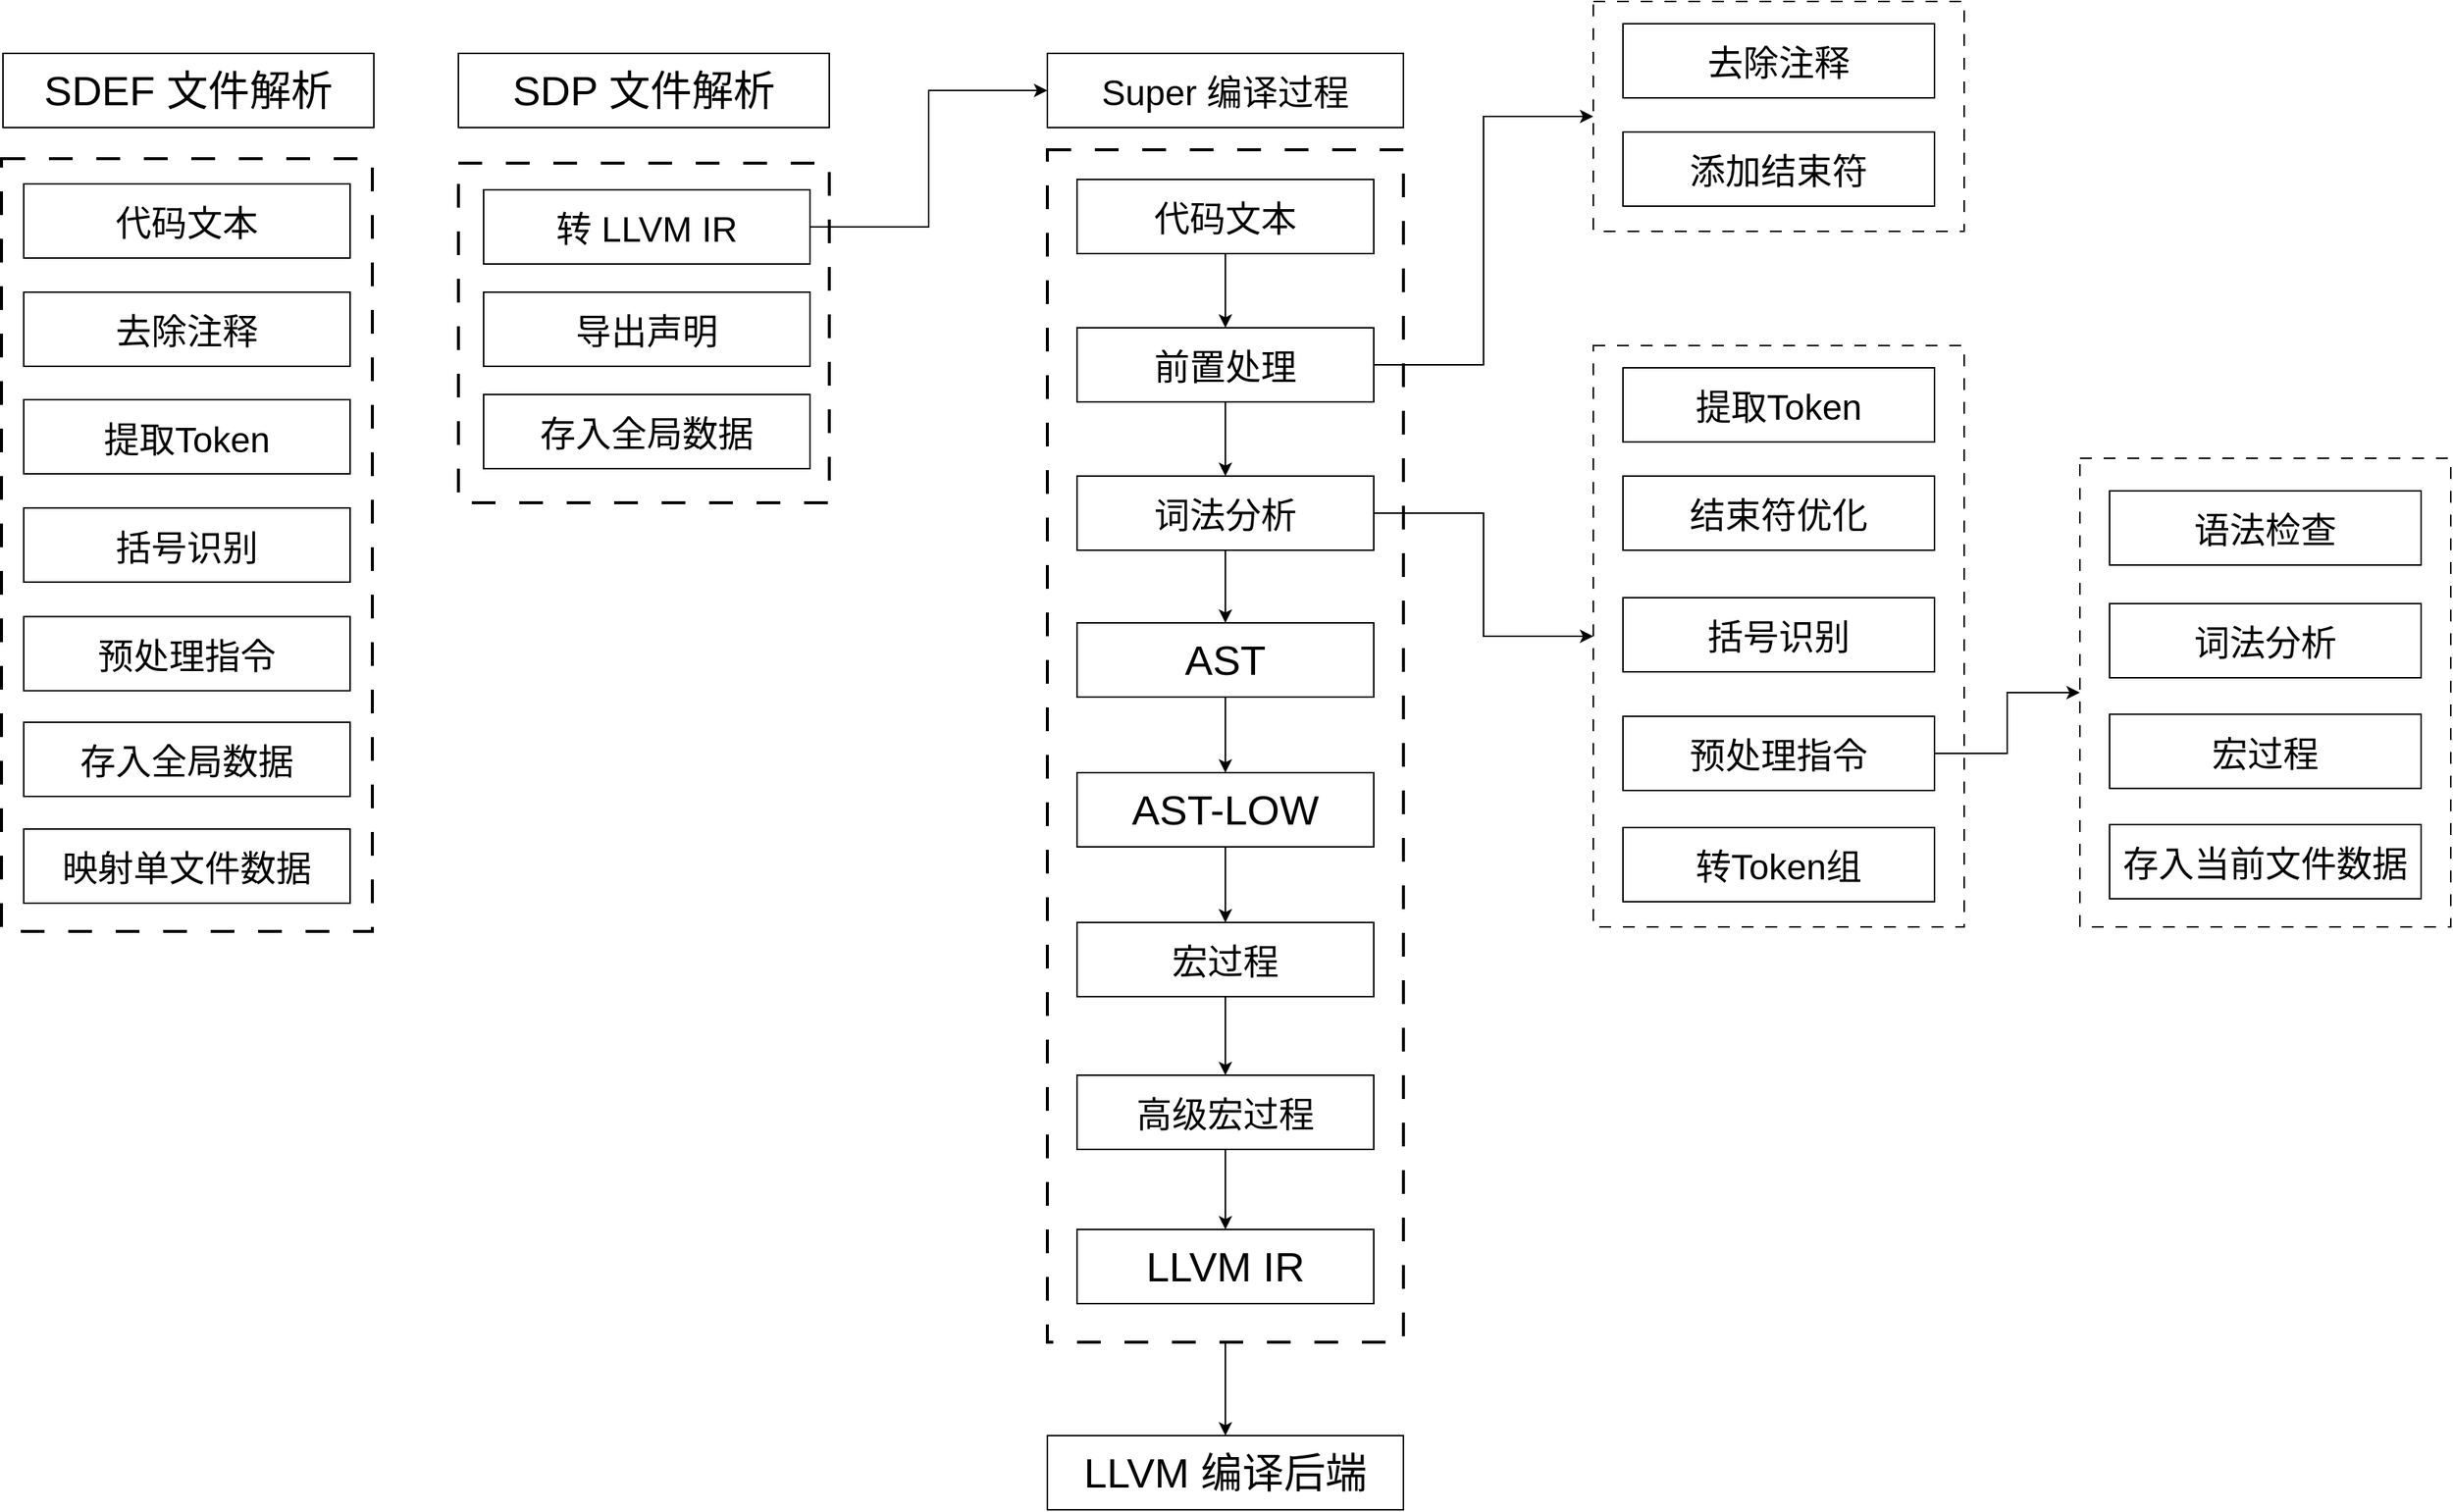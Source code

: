 <mxfile version="27.0.9" pages="4">
  <diagram name="Super 编译过程" id="Vq4NFNa0_FkRNS-fq95_">
    <mxGraphModel dx="2646" dy="1380" grid="0" gridSize="10" guides="1" tooltips="1" connect="1" arrows="1" fold="1" page="0" pageScale="1" pageWidth="1000" pageHeight="1000" math="0" shadow="0">
      <root>
        <mxCell id="0" />
        <mxCell id="1" parent="0" />
        <mxCell id="2mUO1VsIVxacZMf1Uv3O-189" value="" style="edgeStyle=orthogonalEdgeStyle;rounded=0;orthogonalLoop=1;jettySize=auto;html=1;" parent="1" source="2mUO1VsIVxacZMf1Uv3O-9" target="2mUO1VsIVxacZMf1Uv3O-188" edge="1">
          <mxGeometry relative="1" as="geometry" />
        </mxCell>
        <mxCell id="2mUO1VsIVxacZMf1Uv3O-9" value="" style="rounded=0;whiteSpace=wrap;html=1;dashed=1;dashPattern=8 8;strokeWidth=2;" parent="1" vertex="1">
          <mxGeometry x="280" y="120" width="240" height="804" as="geometry" />
        </mxCell>
        <mxCell id="2mUO1VsIVxacZMf1Uv3O-105" value="&lt;span style=&quot;font-size: 24px;&quot;&gt;Super 编译过程&lt;/span&gt;" style="html=1;whiteSpace=wrap;fontSize=28;" parent="1" vertex="1">
          <mxGeometry x="280" y="55" width="240" height="50" as="geometry" />
        </mxCell>
        <mxCell id="2mUO1VsIVxacZMf1Uv3O-108" value="" style="edgeStyle=orthogonalEdgeStyle;rounded=0;orthogonalLoop=1;jettySize=auto;html=1;" parent="1" source="2mUO1VsIVxacZMf1Uv3O-106" target="2mUO1VsIVxacZMf1Uv3O-107" edge="1">
          <mxGeometry relative="1" as="geometry" />
        </mxCell>
        <mxCell id="2mUO1VsIVxacZMf1Uv3O-106" value="&lt;span style=&quot;font-size: 24px;&quot;&gt;代码文本&lt;/span&gt;" style="html=1;whiteSpace=wrap;fontSize=28;" parent="1" vertex="1">
          <mxGeometry x="300" y="140" width="200" height="50" as="geometry" />
        </mxCell>
        <mxCell id="2mUO1VsIVxacZMf1Uv3O-112" value="" style="edgeStyle=orthogonalEdgeStyle;rounded=0;orthogonalLoop=1;jettySize=auto;html=1;" parent="1" source="2mUO1VsIVxacZMf1Uv3O-107" target="2mUO1VsIVxacZMf1Uv3O-109" edge="1">
          <mxGeometry relative="1" as="geometry" />
        </mxCell>
        <mxCell id="wdthfA_59AI6_lda3Uj9-12" style="edgeStyle=orthogonalEdgeStyle;rounded=0;orthogonalLoop=1;jettySize=auto;html=1;entryX=0;entryY=0.5;entryDx=0;entryDy=0;" edge="1" parent="1" source="2mUO1VsIVxacZMf1Uv3O-107" target="wdthfA_59AI6_lda3Uj9-7">
          <mxGeometry relative="1" as="geometry" />
        </mxCell>
        <object label="&lt;span style=&quot;font-size: 24px;&quot;&gt;前置处理&lt;/span&gt;" id="2mUO1VsIVxacZMf1Uv3O-107">
          <mxCell style="html=1;whiteSpace=wrap;fontSize=28;" parent="1" vertex="1">
            <mxGeometry x="300" y="240" width="200" height="50" as="geometry" />
          </mxCell>
        </object>
        <mxCell id="CVecepeYsr_i7JUgzHfF-67" style="edgeStyle=orthogonalEdgeStyle;rounded=0;orthogonalLoop=1;jettySize=auto;html=1;entryX=0;entryY=0.5;entryDx=0;entryDy=0;" parent="1" source="2mUO1VsIVxacZMf1Uv3O-109" target="2mUO1VsIVxacZMf1Uv3O-227" edge="1">
          <mxGeometry relative="1" as="geometry" />
        </mxCell>
        <mxCell id="8J4blaZt_7UuDxUn_A4w-1" value="" style="edgeStyle=orthogonalEdgeStyle;rounded=0;orthogonalLoop=1;jettySize=auto;html=1;" parent="1" source="2mUO1VsIVxacZMf1Uv3O-109" target="2mUO1VsIVxacZMf1Uv3O-182" edge="1">
          <mxGeometry relative="1" as="geometry" />
        </mxCell>
        <mxCell id="2mUO1VsIVxacZMf1Uv3O-109" value="&lt;font style=&quot;font-size: 24px;&quot;&gt;词法分析&lt;/font&gt;" style="html=1;whiteSpace=wrap;fontSize=28;" parent="1" vertex="1">
          <mxGeometry x="300" y="340" width="200" height="50" as="geometry" />
        </mxCell>
        <mxCell id="8J4blaZt_7UuDxUn_A4w-4" value="" style="edgeStyle=orthogonalEdgeStyle;rounded=0;orthogonalLoop=1;jettySize=auto;html=1;" parent="1" source="2mUO1VsIVxacZMf1Uv3O-110" target="8J4blaZt_7UuDxUn_A4w-2" edge="1">
          <mxGeometry relative="1" as="geometry" />
        </mxCell>
        <mxCell id="2mUO1VsIVxacZMf1Uv3O-110" value="&lt;span style=&quot;font-size: 24px;&quot;&gt;宏过程&lt;/span&gt;" style="html=1;whiteSpace=wrap;fontSize=28;" parent="1" vertex="1">
          <mxGeometry x="300" y="641" width="200" height="50" as="geometry" />
        </mxCell>
        <mxCell id="2mUO1VsIVxacZMf1Uv3O-185" value="" style="edgeStyle=orthogonalEdgeStyle;rounded=0;orthogonalLoop=1;jettySize=auto;html=1;" parent="1" source="2mUO1VsIVxacZMf1Uv3O-182" target="2mUO1VsIVxacZMf1Uv3O-184" edge="1">
          <mxGeometry relative="1" as="geometry" />
        </mxCell>
        <mxCell id="2mUO1VsIVxacZMf1Uv3O-182" value="AST" style="html=1;whiteSpace=wrap;fontSize=28;" parent="1" vertex="1">
          <mxGeometry x="300" y="439" width="200" height="50" as="geometry" />
        </mxCell>
        <mxCell id="8J4blaZt_7UuDxUn_A4w-3" value="" style="edgeStyle=orthogonalEdgeStyle;rounded=0;orthogonalLoop=1;jettySize=auto;html=1;" parent="1" source="2mUO1VsIVxacZMf1Uv3O-184" target="2mUO1VsIVxacZMf1Uv3O-110" edge="1">
          <mxGeometry relative="1" as="geometry" />
        </mxCell>
        <mxCell id="2mUO1VsIVxacZMf1Uv3O-184" value="AST-LOW" style="html=1;whiteSpace=wrap;fontSize=28;" parent="1" vertex="1">
          <mxGeometry x="300" y="540" width="200" height="50" as="geometry" />
        </mxCell>
        <mxCell id="2mUO1VsIVxacZMf1Uv3O-186" value="LLVM IR" style="html=1;whiteSpace=wrap;fontSize=28;" parent="1" vertex="1">
          <mxGeometry x="300" y="848" width="200" height="50" as="geometry" />
        </mxCell>
        <mxCell id="2mUO1VsIVxacZMf1Uv3O-188" value="LLVM 编译后端" style="html=1;whiteSpace=wrap;fontSize=28;" parent="1" vertex="1">
          <mxGeometry x="280" y="987" width="240" height="50" as="geometry" />
        </mxCell>
        <mxCell id="2mUO1VsIVxacZMf1Uv3O-227" value="" style="rounded=0;whiteSpace=wrap;html=1;dashed=1;dashPattern=8 8;" parent="1" vertex="1">
          <mxGeometry x="648" y="252" width="250" height="392" as="geometry" />
        </mxCell>
        <mxCell id="2mUO1VsIVxacZMf1Uv3O-229" value="&lt;span style=&quot;font-size: 24px;&quot;&gt;提取Token&lt;/span&gt;" style="html=1;whiteSpace=wrap;fontSize=28;" parent="1" vertex="1">
          <mxGeometry x="668" y="267" width="210" height="50" as="geometry" />
        </mxCell>
        <mxCell id="CVecepeYsr_i7JUgzHfF-66" value="&lt;span style=&quot;font-size: 24px;&quot;&gt;结束符优化&lt;/span&gt;" style="html=1;whiteSpace=wrap;fontSize=28;container=0;" parent="1" vertex="1">
          <mxGeometry x="668" y="340" width="210" height="50" as="geometry" />
        </mxCell>
        <mxCell id="CVecepeYsr_i7JUgzHfF-68" value="&lt;span style=&quot;font-size: 24px;&quot;&gt;括号识别&lt;/span&gt;" style="html=1;whiteSpace=wrap;fontSize=28;container=0;" parent="1" vertex="1">
          <mxGeometry x="668" y="422" width="210" height="50" as="geometry" />
        </mxCell>
        <mxCell id="8J4blaZt_7UuDxUn_A4w-5" value="" style="edgeStyle=orthogonalEdgeStyle;rounded=0;orthogonalLoop=1;jettySize=auto;html=1;" parent="1" source="8J4blaZt_7UuDxUn_A4w-2" target="2mUO1VsIVxacZMf1Uv3O-186" edge="1">
          <mxGeometry relative="1" as="geometry" />
        </mxCell>
        <mxCell id="8J4blaZt_7UuDxUn_A4w-2" value="&lt;span style=&quot;font-size: 24px;&quot;&gt;高级宏过程&lt;/span&gt;" style="html=1;whiteSpace=wrap;fontSize=28;" parent="1" vertex="1">
          <mxGeometry x="300" y="744" width="200" height="50" as="geometry" />
        </mxCell>
        <mxCell id="wdthfA_59AI6_lda3Uj9-7" value="" style="rounded=0;whiteSpace=wrap;html=1;dashed=1;dashPattern=8 8;" vertex="1" parent="1">
          <mxGeometry x="648" y="20" width="250" height="155" as="geometry" />
        </mxCell>
        <mxCell id="wdthfA_59AI6_lda3Uj9-8" value="&lt;span style=&quot;font-size: 24px;&quot;&gt;去除注释&lt;/span&gt;" style="html=1;whiteSpace=wrap;fontSize=28;" vertex="1" parent="1">
          <mxGeometry x="668" y="35" width="210" height="50" as="geometry" />
        </mxCell>
        <mxCell id="wdthfA_59AI6_lda3Uj9-9" value="&lt;span style=&quot;font-size: 24px;&quot;&gt;添加结束符&lt;/span&gt;" style="html=1;whiteSpace=wrap;fontSize=28;container=0;" vertex="1" parent="1">
          <mxGeometry x="668" y="108" width="210" height="50" as="geometry" />
        </mxCell>
        <mxCell id="2mUO1VsIVxacZMf1Uv3O-23" value="" style="rounded=0;whiteSpace=wrap;html=1;dashed=1;dashPattern=8 8;" parent="1" vertex="1">
          <mxGeometry x="976" y="328" width="250" height="316" as="geometry" />
        </mxCell>
        <mxCell id="2mUO1VsIVxacZMf1Uv3O-116" value="&lt;span style=&quot;font-size: 24px;&quot;&gt;语法检查&lt;/span&gt;" style="html=1;whiteSpace=wrap;fontSize=28;" parent="1" vertex="1">
          <mxGeometry x="996" y="350" width="210" height="50" as="geometry" />
        </mxCell>
        <mxCell id="2mUO1VsIVxacZMf1Uv3O-217" value="&lt;span style=&quot;font-size: 24px;&quot;&gt;词法分析&lt;/span&gt;" style="html=1;whiteSpace=wrap;fontSize=28;" parent="1" vertex="1">
          <mxGeometry x="996" y="426" width="210" height="50" as="geometry" />
        </mxCell>
        <mxCell id="2mUO1VsIVxacZMf1Uv3O-219" value="&lt;span style=&quot;font-size: 24px;&quot;&gt;存入&lt;/span&gt;&lt;span style=&quot;font-size: 24px;&quot;&gt;当前文件数据&lt;/span&gt;" style="html=1;whiteSpace=wrap;fontSize=28;" parent="1" vertex="1">
          <mxGeometry x="996" y="575" width="210" height="50" as="geometry" />
        </mxCell>
        <mxCell id="2mUO1VsIVxacZMf1Uv3O-221" value="&lt;span style=&quot;font-size: 24px;&quot;&gt;宏过程&lt;/span&gt;" style="html=1;whiteSpace=wrap;fontSize=28;" parent="1" vertex="1">
          <mxGeometry x="996" y="500.63" width="210" height="50" as="geometry" />
        </mxCell>
        <mxCell id="wdthfA_59AI6_lda3Uj9-21" style="edgeStyle=orthogonalEdgeStyle;rounded=0;orthogonalLoop=1;jettySize=auto;html=1;entryX=0;entryY=0.5;entryDx=0;entryDy=0;" edge="1" parent="1" source="wdthfA_59AI6_lda3Uj9-19" target="2mUO1VsIVxacZMf1Uv3O-23">
          <mxGeometry relative="1" as="geometry" />
        </mxCell>
        <mxCell id="wdthfA_59AI6_lda3Uj9-19" value="&lt;span style=&quot;font-size: 24px;&quot;&gt;预处理指令&lt;/span&gt;" style="html=1;whiteSpace=wrap;fontSize=28;container=0;" vertex="1" parent="1">
          <mxGeometry x="668" y="502" width="210" height="50" as="geometry" />
        </mxCell>
        <mxCell id="wdthfA_59AI6_lda3Uj9-20" value="&lt;span style=&quot;font-size: 24px;&quot;&gt;转Token组&lt;/span&gt;" style="html=1;whiteSpace=wrap;fontSize=28;container=0;" vertex="1" parent="1">
          <mxGeometry x="668" y="577" width="210" height="50" as="geometry" />
        </mxCell>
        <mxCell id="wdthfA_59AI6_lda3Uj9-23" value="SDEF 文件解析" style="html=1;whiteSpace=wrap;fontSize=28;" vertex="1" parent="1">
          <mxGeometry x="-424" y="55" width="250" height="50" as="geometry" />
        </mxCell>
        <mxCell id="wdthfA_59AI6_lda3Uj9-24" value="SDP 文件解析" style="html=1;whiteSpace=wrap;fontSize=28;" vertex="1" parent="1">
          <mxGeometry x="-117" y="55" width="250" height="50" as="geometry" />
        </mxCell>
        <mxCell id="wdthfA_59AI6_lda3Uj9-27" value="" style="rounded=0;whiteSpace=wrap;html=1;dashed=1;dashPattern=8 8;strokeWidth=2;" vertex="1" parent="1">
          <mxGeometry x="-117" y="129" width="250" height="229" as="geometry" />
        </mxCell>
        <mxCell id="MZ_xpEW2sEgSnHCQxwSf-1" value="" style="rounded=0;whiteSpace=wrap;html=1;dashed=1;dashPattern=8 8;strokeWidth=2;" vertex="1" parent="1">
          <mxGeometry x="-425" y="126" width="250" height="521" as="geometry" />
        </mxCell>
        <mxCell id="MZ_xpEW2sEgSnHCQxwSf-2" value="&lt;span style=&quot;font-size: 24px;&quot;&gt;代码文本&lt;/span&gt;" style="html=1;whiteSpace=wrap;fontSize=28;" vertex="1" parent="1">
          <mxGeometry x="-410" y="143" width="220" height="50" as="geometry" />
        </mxCell>
        <object label="&lt;span style=&quot;font-size: 24px;&quot;&gt;去除注释&lt;/span&gt;" id="MZ_xpEW2sEgSnHCQxwSf-3">
          <mxCell style="html=1;whiteSpace=wrap;fontSize=28;" vertex="1" parent="1">
            <mxGeometry x="-410" y="216" width="220" height="50" as="geometry" />
          </mxCell>
        </object>
        <mxCell id="MZ_xpEW2sEgSnHCQxwSf-4" value="&lt;span style=&quot;font-size: 24px;&quot;&gt;提取Token&lt;/span&gt;" style="html=1;whiteSpace=wrap;fontSize=28;" vertex="1" parent="1">
          <mxGeometry x="-410" y="288.5" width="220" height="50" as="geometry" />
        </mxCell>
        <mxCell id="MZ_xpEW2sEgSnHCQxwSf-5" value="&lt;span style=&quot;font-size: 24px;&quot;&gt;括号识别&lt;/span&gt;" style="html=1;whiteSpace=wrap;fontSize=28;container=0;" vertex="1" parent="1">
          <mxGeometry x="-410" y="361.5" width="220" height="50" as="geometry" />
        </mxCell>
        <mxCell id="MZ_xpEW2sEgSnHCQxwSf-6" value="&lt;span style=&quot;font-size: 24px;&quot;&gt;预处理指令&lt;/span&gt;" style="html=1;whiteSpace=wrap;fontSize=28;container=0;" vertex="1" parent="1">
          <mxGeometry x="-410" y="434.75" width="220" height="50" as="geometry" />
        </mxCell>
        <mxCell id="MZ_xpEW2sEgSnHCQxwSf-7" value="&lt;font style=&quot;font-size: 24px;&quot;&gt;存入全局数据&lt;/font&gt;" style="html=1;whiteSpace=wrap;fontSize=28;container=0;" vertex="1" parent="1">
          <mxGeometry x="-410" y="506" width="220" height="50" as="geometry" />
        </mxCell>
        <mxCell id="MZ_xpEW2sEgSnHCQxwSf-8" value="&lt;span style=&quot;font-size: 24px;&quot;&gt;映射单文件数据&lt;/span&gt;" style="html=1;whiteSpace=wrap;fontSize=28;container=0;" vertex="1" parent="1">
          <mxGeometry x="-410" y="578" width="220" height="50" as="geometry" />
        </mxCell>
        <mxCell id="MZ_xpEW2sEgSnHCQxwSf-9" style="edgeStyle=orthogonalEdgeStyle;rounded=0;orthogonalLoop=1;jettySize=auto;html=1;exitX=0.5;exitY=1;exitDx=0;exitDy=0;" edge="1" parent="1" source="MZ_xpEW2sEgSnHCQxwSf-3" target="MZ_xpEW2sEgSnHCQxwSf-3">
          <mxGeometry relative="1" as="geometry" />
        </mxCell>
        <mxCell id="MZ_xpEW2sEgSnHCQxwSf-10" style="edgeStyle=orthogonalEdgeStyle;rounded=0;orthogonalLoop=1;jettySize=auto;html=1;exitX=0.5;exitY=1;exitDx=0;exitDy=0;" edge="1" parent="1" source="MZ_xpEW2sEgSnHCQxwSf-8" target="MZ_xpEW2sEgSnHCQxwSf-8">
          <mxGeometry relative="1" as="geometry" />
        </mxCell>
        <mxCell id="R-j85TacFZV8YnjLv-DK-6" style="edgeStyle=orthogonalEdgeStyle;rounded=0;orthogonalLoop=1;jettySize=auto;html=1;entryX=0;entryY=0.5;entryDx=0;entryDy=0;" edge="1" parent="1" source="R-j85TacFZV8YnjLv-DK-2" target="2mUO1VsIVxacZMf1Uv3O-105">
          <mxGeometry relative="1" as="geometry" />
        </mxCell>
        <mxCell id="R-j85TacFZV8YnjLv-DK-2" value="&lt;span style=&quot;font-size: 24px;&quot;&gt;转 LLVM IR&lt;/span&gt;" style="html=1;whiteSpace=wrap;fontSize=28;" vertex="1" parent="1">
          <mxGeometry x="-100" y="147" width="220" height="50" as="geometry" />
        </mxCell>
        <mxCell id="R-j85TacFZV8YnjLv-DK-3" value="&lt;span style=&quot;font-size: 24px;&quot;&gt;导出声明&lt;/span&gt;" style="html=1;whiteSpace=wrap;fontSize=28;" vertex="1" parent="1">
          <mxGeometry x="-100" y="216" width="220" height="50" as="geometry" />
        </mxCell>
        <mxCell id="R-j85TacFZV8YnjLv-DK-5" value="&lt;span style=&quot;font-size: 24px;&quot;&gt;存入全局&lt;/span&gt;&lt;span style=&quot;font-size: 24px;&quot;&gt;数据&lt;/span&gt;" style="html=1;whiteSpace=wrap;fontSize=28;" vertex="1" parent="1">
          <mxGeometry x="-100" y="285" width="220" height="50" as="geometry" />
        </mxCell>
      </root>
    </mxGraphModel>
  </diagram>
  <diagram id="jWiWrn_K3CYLBesy-lC5" name="编译时单文件数据">
    <mxGraphModel dx="1319" dy="986" grid="0" gridSize="10" guides="1" tooltips="1" connect="1" arrows="1" fold="1" page="0" pageScale="1" pageWidth="1000" pageHeight="1000" math="0" shadow="0">
      <root>
        <mxCell id="0" />
        <mxCell id="1" parent="0" />
        <mxCell id="ZpP5qod67sbXj4etYVrW-1" value="" style="rounded=0;whiteSpace=wrap;html=1;container=0;" vertex="1" parent="1">
          <mxGeometry x="360" y="270" width="260" height="254" as="geometry" />
        </mxCell>
        <mxCell id="ZpP5qod67sbXj4etYVrW-2" value="&lt;span style=&quot;font-size: 30px;&quot;&gt;编译时单文件数据&lt;/span&gt;" style="html=1;whiteSpace=wrap;fontSize=28;container=0;" vertex="1" parent="1">
          <mxGeometry x="360" y="220" width="260" height="50" as="geometry" />
        </mxCell>
        <mxCell id="ZpP5qod67sbXj4etYVrW-3" value="宏列表" style="html=1;whiteSpace=wrap;fontSize=28;" vertex="1" parent="1">
          <mxGeometry x="380" y="290" width="220" height="50" as="geometry" />
        </mxCell>
        <mxCell id="ZpP5qod67sbXj4etYVrW-4" value="高级宏" style="html=1;whiteSpace=wrap;fontSize=28;" vertex="1" parent="1">
          <mxGeometry x="380" y="370" width="220" height="50" as="geometry" />
        </mxCell>
        <mxCell id="TzzwSF0TWBEwkTvhHyWe-1" value="外部声明" style="html=1;whiteSpace=wrap;fontSize=28;" vertex="1" parent="1">
          <mxGeometry x="380" y="450" width="220" height="50" as="geometry" />
        </mxCell>
      </root>
    </mxGraphModel>
  </diagram>
  <diagram id="xqGfFQBLwHOOTRC6qCE-" name="编译时全局数据">
    <mxGraphModel dx="1278" dy="1255" grid="0" gridSize="10" guides="1" tooltips="1" connect="1" arrows="1" fold="1" page="0" pageScale="1" pageWidth="1000" pageHeight="1000" math="0" shadow="0">
      <root>
        <mxCell id="0" />
        <mxCell id="1" parent="0" />
        <mxCell id="vi5BFFN0ArVKShnlYxWU-2" value="" style="edgeStyle=orthogonalEdgeStyle;rounded=0;orthogonalLoop=1;jettySize=auto;html=1;" edge="1" parent="1" source="vi5BFFN0ArVKShnlYxWU-12">
          <mxGeometry relative="1" as="geometry">
            <mxPoint x="700" y="295" as="targetPoint" />
          </mxGeometry>
        </mxCell>
        <mxCell id="vi5BFFN0ArVKShnlYxWU-3" value="" style="edgeStyle=orthogonalEdgeStyle;rounded=0;orthogonalLoop=1;jettySize=auto;html=1;" edge="1" parent="1" source="vi5BFFN0ArVKShnlYxWU-13">
          <mxGeometry relative="1" as="geometry">
            <mxPoint x="1020" y="380" as="targetPoint" />
          </mxGeometry>
        </mxCell>
        <mxCell id="vi5BFFN0ArVKShnlYxWU-10" value="" style="rounded=0;whiteSpace=wrap;html=1;container=0;" vertex="1" parent="1">
          <mxGeometry x="1110" y="250" width="260" height="269" as="geometry" />
        </mxCell>
        <mxCell id="vi5BFFN0ArVKShnlYxWU-11" value="&lt;span style=&quot;font-size: 30px;&quot;&gt;编译时全局数据&lt;/span&gt;" style="html=1;whiteSpace=wrap;fontSize=28;container=0;" vertex="1" parent="1">
          <mxGeometry x="1110" y="200" width="260" height="50" as="geometry" />
        </mxCell>
        <mxCell id="vi5BFFN0ArVKShnlYxWU-12" value="SDP" style="html=1;whiteSpace=wrap;fontSize=28;container=0;" vertex="1" parent="1">
          <mxGeometry x="1130" y="270" width="220" height="50" as="geometry" />
        </mxCell>
        <mxCell id="vi5BFFN0ArVKShnlYxWU-13" value="SPM" style="html=1;whiteSpace=wrap;fontSize=28;container=0;" vertex="1" parent="1">
          <mxGeometry x="1130" y="350" width="220" height="60" as="geometry" />
        </mxCell>
        <mxCell id="WHhLljSxRpOu2tFKQhL9-2" value="SDEF" style="html=1;whiteSpace=wrap;fontSize=28;container=0;" vertex="1" parent="1">
          <mxGeometry x="1130" y="438" width="220" height="60" as="geometry" />
        </mxCell>
        <mxCell id="vi5BFFN0ArVKShnlYxWU-5" value="" style="rounded=0;whiteSpace=wrap;html=1;strokeColor=default;dashed=1;dashPattern=8 8;container=0;" vertex="1" parent="1">
          <mxGeometry x="740" y="330" width="270" height="252" as="geometry" />
        </mxCell>
        <mxCell id="vi5BFFN0ArVKShnlYxWU-6" value="文件路径" style="html=1;whiteSpace=wrap;fontSize=28;container=0;" vertex="1" parent="1">
          <mxGeometry x="760" y="350" width="230" height="50" as="geometry" />
        </mxCell>
        <mxCell id="vi5BFFN0ArVKShnlYxWU-7" value="模块名" style="html=1;whiteSpace=wrap;fontSize=28;container=0;" vertex="1" parent="1">
          <mxGeometry x="760" y="430" width="230" height="50" as="geometry" />
        </mxCell>
        <mxCell id="vi5BFFN0ArVKShnlYxWU-8" value="导出声明列表" style="html=1;whiteSpace=wrap;fontSize=28;container=0;" vertex="1" parent="1">
          <mxGeometry x="760" y="510" width="230" height="50" as="geometry" />
        </mxCell>
        <mxCell id="vi5BFFN0ArVKShnlYxWU-15" value="" style="rounded=0;whiteSpace=wrap;html=1;strokeColor=default;dashed=1;dashPattern=8 8;container=0;" vertex="1" parent="1">
          <mxGeometry x="420" y="250" width="270" height="250" as="geometry" />
        </mxCell>
        <mxCell id="vi5BFFN0ArVKShnlYxWU-16" value="文件路径" style="html=1;whiteSpace=wrap;fontSize=28;container=0;" vertex="1" parent="1">
          <mxGeometry x="440" y="270" width="230" height="50" as="geometry" />
        </mxCell>
        <mxCell id="vi5BFFN0ArVKShnlYxWU-17" value="导出前缀" style="html=1;whiteSpace=wrap;fontSize=28;container=0;" vertex="1" parent="1">
          <mxGeometry x="440" y="350" width="230" height="50" as="geometry" />
        </mxCell>
        <mxCell id="vi5BFFN0ArVKShnlYxWU-18" value="导出功能列表" style="html=1;whiteSpace=wrap;fontSize=28;container=0;" vertex="1" parent="1">
          <mxGeometry x="440" y="430" width="230" height="50" as="geometry" />
        </mxCell>
        <mxCell id="VZiJhqH-ZBbP1XQqjhCR-1" value="" style="rounded=0;whiteSpace=wrap;html=1;strokeColor=default;dashed=1;dashPattern=8 8;container=0;" vertex="1" parent="1">
          <mxGeometry x="1429" y="441" width="270" height="169" as="geometry" />
        </mxCell>
        <mxCell id="VZiJhqH-ZBbP1XQqjhCR-2" value="文件路径" style="html=1;whiteSpace=wrap;fontSize=28;container=0;" vertex="1" parent="1">
          <mxGeometry x="1449" y="461" width="230" height="50" as="geometry" />
        </mxCell>
        <mxCell id="VZiJhqH-ZBbP1XQqjhCR-4" value="宏列表" style="html=1;whiteSpace=wrap;fontSize=28;container=0;" vertex="1" parent="1">
          <mxGeometry x="1449" y="536" width="230" height="50" as="geometry" />
        </mxCell>
        <mxCell id="VZiJhqH-ZBbP1XQqjhCR-5" style="edgeStyle=orthogonalEdgeStyle;rounded=0;orthogonalLoop=1;jettySize=auto;html=1;entryX=0.003;entryY=0.164;entryDx=0;entryDy=0;entryPerimeter=0;" edge="1" parent="1" source="WHhLljSxRpOu2tFKQhL9-2" target="VZiJhqH-ZBbP1XQqjhCR-1">
          <mxGeometry relative="1" as="geometry" />
        </mxCell>
      </root>
    </mxGraphModel>
  </diagram>
  <diagram id="kXEsSlO5g6-GJYCZjsqL" name="变量名的作用域范围">
    <mxGraphModel dx="1138" dy="750" grid="0" gridSize="10" guides="1" tooltips="1" connect="1" arrows="1" fold="1" page="0" pageScale="1" pageWidth="1000" pageHeight="1000" math="0" shadow="0">
      <root>
        <mxCell id="0" />
        <mxCell id="1" parent="0" />
        <mxCell id="ka2GUSKjzrFVepfXU-XC-1" value="" style="group" vertex="1" connectable="0" parent="1">
          <mxGeometry x="410" y="500" width="445" height="531" as="geometry" />
        </mxCell>
        <mxCell id="ka2GUSKjzrFVepfXU-XC-2" value="" style="whiteSpace=wrap;html=1;aspect=fixed;" vertex="1" parent="ka2GUSKjzrFVepfXU-XC-1">
          <mxGeometry y="74.579" width="431.833" height="431.833" as="geometry" />
        </mxCell>
        <mxCell id="ka2GUSKjzrFVepfXU-XC-3" value="变量名的作用域范围" style="html=1;whiteSpace=wrap;fontSize=28;" vertex="1" parent="ka2GUSKjzrFVepfXU-XC-1">
          <mxGeometry width="445" height="74.579" as="geometry" />
        </mxCell>
        <mxCell id="ka2GUSKjzrFVepfXU-XC-4" value="A" style="html=1;whiteSpace=wrap;fontSize=28;" vertex="1" parent="ka2GUSKjzrFVepfXU-XC-1">
          <mxGeometry x="21.426" y="98.696" width="123.611" height="40.783" as="geometry" />
        </mxCell>
        <mxCell id="ka2GUSKjzrFVepfXU-XC-5" value="" style="endArrow=none;html=1;rounded=0;entryX=0.5;entryY=1;entryDx=0;entryDy=0;exitX=0.187;exitY=0.931;exitDx=0;exitDy=0;exitPerimeter=0;" edge="1" parent="ka2GUSKjzrFVepfXU-XC-1" source="ka2GUSKjzrFVepfXU-XC-2" target="ka2GUSKjzrFVepfXU-XC-4">
          <mxGeometry width="50" height="50" relative="1" as="geometry">
            <mxPoint x="83.231" y="371.945" as="sourcePoint" />
            <mxPoint x="-3.296" y="230.018" as="targetPoint" />
          </mxGeometry>
        </mxCell>
        <mxCell id="ka2GUSKjzrFVepfXU-XC-6" value="" style="group;fontSize=28;" vertex="1" connectable="0" parent="ka2GUSKjzrFVepfXU-XC-1">
          <mxGeometry x="81.583" y="177" width="336.222" height="48.94" as="geometry" />
        </mxCell>
        <mxCell id="ka2GUSKjzrFVepfXU-XC-7" style="edgeStyle=orthogonalEdgeStyle;rounded=0;orthogonalLoop=1;jettySize=auto;html=1;exitX=0;exitY=0.5;exitDx=0;exitDy=0;" edge="1" parent="ka2GUSKjzrFVepfXU-XC-6" source="ka2GUSKjzrFVepfXU-XC-8">
          <mxGeometry relative="1" as="geometry">
            <mxPoint y="24.47" as="targetPoint" />
          </mxGeometry>
        </mxCell>
        <mxCell id="ka2GUSKjzrFVepfXU-XC-8" value="&lt;font style=&quot;font-size: 28px;&quot;&gt;B&lt;/font&gt;" style="rounded=0;whiteSpace=wrap;html=1;fontSize=11;" vertex="1" parent="ka2GUSKjzrFVepfXU-XC-6">
          <mxGeometry x="69.222" width="267" height="48.94" as="geometry" />
        </mxCell>
        <mxCell id="ka2GUSKjzrFVepfXU-XC-9" value="" style="group" vertex="1" connectable="0" parent="ka2GUSKjzrFVepfXU-XC-1">
          <mxGeometry x="83.231" y="268.355" width="336.222" height="48.94" as="geometry" />
        </mxCell>
        <mxCell id="ka2GUSKjzrFVepfXU-XC-10" style="edgeStyle=orthogonalEdgeStyle;rounded=0;orthogonalLoop=1;jettySize=auto;html=1;exitX=0;exitY=0.5;exitDx=0;exitDy=0;" edge="1" parent="ka2GUSKjzrFVepfXU-XC-9" source="ka2GUSKjzrFVepfXU-XC-11">
          <mxGeometry relative="1" as="geometry">
            <mxPoint y="24.47" as="targetPoint" />
          </mxGeometry>
        </mxCell>
        <mxCell id="ka2GUSKjzrFVepfXU-XC-11" value="&lt;font style=&quot;font-size: 28px;&quot;&gt;C&lt;/font&gt;" style="rounded=0;whiteSpace=wrap;html=1;" vertex="1" parent="ka2GUSKjzrFVepfXU-XC-9">
          <mxGeometry x="69.222" width="267" height="48.94" as="geometry" />
        </mxCell>
        <mxCell id="ka2GUSKjzrFVepfXU-XC-12" value="" style="group" vertex="1" connectable="0" parent="ka2GUSKjzrFVepfXU-XC-1">
          <mxGeometry x="83.231" y="358.078" width="152.454" height="48.94" as="geometry" />
        </mxCell>
        <mxCell id="ka2GUSKjzrFVepfXU-XC-13" style="edgeStyle=orthogonalEdgeStyle;rounded=0;orthogonalLoop=1;jettySize=auto;html=1;exitX=0;exitY=0.5;exitDx=0;exitDy=0;" edge="1" parent="ka2GUSKjzrFVepfXU-XC-12" source="ka2GUSKjzrFVepfXU-XC-14">
          <mxGeometry relative="1" as="geometry">
            <mxPoint y="24.47" as="targetPoint" />
          </mxGeometry>
        </mxCell>
        <mxCell id="ka2GUSKjzrFVepfXU-XC-14" value="&lt;font style=&quot;font-size: 28px;&quot;&gt;D&lt;/font&gt;" style="rounded=0;whiteSpace=wrap;html=1;" vertex="1" parent="ka2GUSKjzrFVepfXU-XC-12">
          <mxGeometry x="31.388" width="121.066" height="48.94" as="geometry" />
        </mxCell>
        <mxCell id="ka2GUSKjzrFVepfXU-XC-15" value="" style="endArrow=none;html=1;rounded=0;exitX=0.5;exitY=1;exitDx=0;exitDy=0;" edge="1" parent="ka2GUSKjzrFVepfXU-XC-1" source="ka2GUSKjzrFVepfXU-XC-14">
          <mxGeometry width="50" height="50" relative="1" as="geometry">
            <mxPoint x="182.944" y="376.023" as="sourcePoint" />
            <mxPoint x="175" y="491" as="targetPoint" />
          </mxGeometry>
        </mxCell>
        <mxCell id="ka2GUSKjzrFVepfXU-XC-16" value="" style="group" vertex="1" connectable="0" parent="ka2GUSKjzrFVepfXU-XC-1">
          <mxGeometry x="176.352" y="424.147" width="152.454" height="48.94" as="geometry" />
        </mxCell>
        <mxCell id="ka2GUSKjzrFVepfXU-XC-17" style="edgeStyle=orthogonalEdgeStyle;rounded=0;orthogonalLoop=1;jettySize=auto;html=1;exitX=0;exitY=0.5;exitDx=0;exitDy=0;" edge="1" parent="ka2GUSKjzrFVepfXU-XC-16" source="ka2GUSKjzrFVepfXU-XC-18">
          <mxGeometry relative="1" as="geometry">
            <mxPoint y="24.47" as="targetPoint" />
          </mxGeometry>
        </mxCell>
        <mxCell id="ka2GUSKjzrFVepfXU-XC-18" value="&lt;font style=&quot;font-size: 28px;&quot;&gt;E&lt;/font&gt;" style="rounded=0;whiteSpace=wrap;html=1;" vertex="1" parent="ka2GUSKjzrFVepfXU-XC-16">
          <mxGeometry x="31.388" width="121.066" height="48.94" as="geometry" />
        </mxCell>
        <mxCell id="ka2GUSKjzrFVepfXU-XC-19" value="变量名" style="swimlane;fontStyle=0;childLayout=stackLayout;horizontal=1;startSize=30;horizontalStack=0;resizeParent=1;resizeParentMax=0;resizeLast=0;collapsible=1;marginBottom=0;whiteSpace=wrap;html=1;fontSize=28;" vertex="1" parent="1">
          <mxGeometry x="866" y="559.09" width="267" height="120" as="geometry">
            <mxRectangle x="1728" y="-327.91" width="119" height="46" as="alternateBounds" />
          </mxGeometry>
        </mxCell>
        <mxCell id="ka2GUSKjzrFVepfXU-XC-20" value="v1" style="text;strokeColor=none;fillColor=none;align=left;verticalAlign=middle;spacingLeft=4;spacingRight=4;overflow=hidden;points=[[0,0.5],[1,0.5]];portConstraint=eastwest;rotatable=0;whiteSpace=wrap;html=1;fontSize=28;" vertex="1" parent="ka2GUSKjzrFVepfXU-XC-19">
          <mxGeometry y="30" width="267" height="30" as="geometry" />
        </mxCell>
        <mxCell id="ka2GUSKjzrFVepfXU-XC-21" value="v2" style="text;strokeColor=none;fillColor=none;align=left;verticalAlign=middle;spacingLeft=4;spacingRight=4;overflow=hidden;points=[[0,0.5],[1,0.5]];portConstraint=eastwest;rotatable=0;whiteSpace=wrap;html=1;fontSize=28;" vertex="1" parent="ka2GUSKjzrFVepfXU-XC-19">
          <mxGeometry y="60" width="267" height="30" as="geometry" />
        </mxCell>
        <mxCell id="ka2GUSKjzrFVepfXU-XC-22" value="v3" style="text;strokeColor=none;fillColor=none;align=left;verticalAlign=middle;spacingLeft=4;spacingRight=4;overflow=hidden;points=[[0,0.5],[1,0.5]];portConstraint=eastwest;rotatable=0;whiteSpace=wrap;html=1;fontSize=28;" vertex="1" parent="ka2GUSKjzrFVepfXU-XC-19">
          <mxGeometry y="90" width="267" height="30" as="geometry" />
        </mxCell>
        <mxCell id="ka2GUSKjzrFVepfXU-XC-23" style="edgeStyle=orthogonalEdgeStyle;rounded=0;orthogonalLoop=1;jettySize=auto;html=1;entryX=0;entryY=0.5;entryDx=0;entryDy=0;" edge="1" parent="1" source="ka2GUSKjzrFVepfXU-XC-4" target="ka2GUSKjzrFVepfXU-XC-19">
          <mxGeometry relative="1" as="geometry" />
        </mxCell>
        <mxCell id="ka2GUSKjzrFVepfXU-XC-24" value="变量名" style="swimlane;fontStyle=0;childLayout=stackLayout;horizontal=1;startSize=30;horizontalStack=0;resizeParent=1;resizeParentMax=0;resizeLast=0;collapsible=1;marginBottom=0;whiteSpace=wrap;html=1;fontSize=28;fixedWidth=0;" vertex="1" parent="1">
          <mxGeometry x="868" y="691" width="267" height="90" as="geometry">
            <mxRectangle x="1728" y="-327.91" width="119" height="46" as="alternateBounds" />
          </mxGeometry>
        </mxCell>
        <mxCell id="ka2GUSKjzrFVepfXU-XC-25" value="v1 ;报错 A100010" style="text;strokeColor=none;fillColor=none;align=left;verticalAlign=middle;spacingLeft=4;spacingRight=4;overflow=hidden;points=[[0,0.5],[1,0.5]];portConstraint=eastwest;rotatable=0;whiteSpace=wrap;html=1;fontSize=28;" vertex="1" parent="ka2GUSKjzrFVepfXU-XC-24">
          <mxGeometry y="30" width="267" height="30" as="geometry" />
        </mxCell>
        <mxCell id="ka2GUSKjzrFVepfXU-XC-26" value="vB2" style="text;strokeColor=none;fillColor=none;align=left;verticalAlign=middle;spacingLeft=4;spacingRight=4;overflow=hidden;points=[[0,0.5],[1,0.5]];portConstraint=eastwest;rotatable=0;whiteSpace=wrap;html=1;fontSize=28;" vertex="1" parent="ka2GUSKjzrFVepfXU-XC-24">
          <mxGeometry y="60" width="267" height="30" as="geometry" />
        </mxCell>
        <mxCell id="ka2GUSKjzrFVepfXU-XC-27" style="edgeStyle=orthogonalEdgeStyle;rounded=0;orthogonalLoop=1;jettySize=auto;html=1;entryX=-0.011;entryY=0.126;entryDx=0;entryDy=0;entryPerimeter=0;" edge="1" parent="1" source="ka2GUSKjzrFVepfXU-XC-8" target="ka2GUSKjzrFVepfXU-XC-24">
          <mxGeometry relative="1" as="geometry" />
        </mxCell>
        <mxCell id="ka2GUSKjzrFVepfXU-XC-28" value="变量名" style="swimlane;fontStyle=0;childLayout=stackLayout;horizontal=1;startSize=30;horizontalStack=0;resizeParent=1;resizeParentMax=0;resizeLast=0;collapsible=1;marginBottom=0;whiteSpace=wrap;html=1;fontSize=28;fixedWidth=0;" vertex="1" parent="1">
          <mxGeometry x="878" y="817.29" width="267" height="90" as="geometry">
            <mxRectangle x="1728" y="-327.91" width="119" height="46" as="alternateBounds" />
          </mxGeometry>
        </mxCell>
        <mxCell id="ka2GUSKjzrFVepfXU-XC-29" value="vB2" style="text;strokeColor=none;fillColor=none;align=left;verticalAlign=middle;spacingLeft=4;spacingRight=4;overflow=hidden;points=[[0,0.5],[1,0.5]];portConstraint=eastwest;rotatable=0;whiteSpace=wrap;html=1;fontSize=28;" vertex="1" parent="ka2GUSKjzrFVepfXU-XC-28">
          <mxGeometry y="30" width="267" height="30" as="geometry" />
        </mxCell>
        <mxCell id="ka2GUSKjzrFVepfXU-XC-30" value="vC2" style="text;strokeColor=none;fillColor=none;align=left;verticalAlign=middle;spacingLeft=4;spacingRight=4;overflow=hidden;points=[[0,0.5],[1,0.5]];portConstraint=eastwest;rotatable=0;whiteSpace=wrap;html=1;fontSize=28;" vertex="1" parent="ka2GUSKjzrFVepfXU-XC-28">
          <mxGeometry y="60" width="267" height="30" as="geometry" />
        </mxCell>
        <mxCell id="ka2GUSKjzrFVepfXU-XC-31" style="edgeStyle=orthogonalEdgeStyle;rounded=0;orthogonalLoop=1;jettySize=auto;html=1;entryX=-0.005;entryY=0.158;entryDx=0;entryDy=0;entryPerimeter=0;" edge="1" parent="1" source="ka2GUSKjzrFVepfXU-XC-11" target="ka2GUSKjzrFVepfXU-XC-28">
          <mxGeometry relative="1" as="geometry" />
        </mxCell>
        <mxCell id="ka2GUSKjzrFVepfXU-XC-32" value="变量名" style="swimlane;fontStyle=0;childLayout=stackLayout;horizontal=1;startSize=30;horizontalStack=0;resizeParent=1;resizeParentMax=0;resizeLast=0;collapsible=1;marginBottom=0;whiteSpace=wrap;html=1;fontSize=28;fixedWidth=0;" vertex="1" parent="1">
          <mxGeometry x="878" y="927" width="267" height="120" as="geometry">
            <mxRectangle x="1728" y="-327.91" width="119" height="46" as="alternateBounds" />
          </mxGeometry>
        </mxCell>
        <mxCell id="ka2GUSKjzrFVepfXU-XC-33" value="vB2" style="text;strokeColor=none;fillColor=none;align=left;verticalAlign=middle;spacingLeft=4;spacingRight=4;overflow=hidden;points=[[0,0.5],[1,0.5]];portConstraint=eastwest;rotatable=0;whiteSpace=wrap;html=1;fontSize=28;" vertex="1" parent="ka2GUSKjzrFVepfXU-XC-32">
          <mxGeometry y="30" width="267" height="30" as="geometry" />
        </mxCell>
        <mxCell id="ka2GUSKjzrFVepfXU-XC-34" value="vC2" style="text;strokeColor=none;fillColor=none;align=left;verticalAlign=middle;spacingLeft=4;spacingRight=4;overflow=hidden;points=[[0,0.5],[1,0.5]];portConstraint=eastwest;rotatable=0;whiteSpace=wrap;html=1;fontSize=28;" vertex="1" parent="ka2GUSKjzrFVepfXU-XC-32">
          <mxGeometry y="60" width="267" height="30" as="geometry" />
        </mxCell>
        <mxCell id="ka2GUSKjzrFVepfXU-XC-35" value="v1 ;报错 A100010&amp;nbsp;" style="text;strokeColor=none;fillColor=none;align=left;verticalAlign=middle;spacingLeft=4;spacingRight=4;overflow=hidden;points=[[0,0.5],[1,0.5]];portConstraint=eastwest;rotatable=0;whiteSpace=wrap;html=1;fontSize=28;" vertex="1" parent="ka2GUSKjzrFVepfXU-XC-32">
          <mxGeometry y="90" width="267" height="30" as="geometry" />
        </mxCell>
        <mxCell id="ka2GUSKjzrFVepfXU-XC-36" style="edgeStyle=orthogonalEdgeStyle;rounded=0;orthogonalLoop=1;jettySize=auto;html=1;entryX=0.003;entryY=0.187;entryDx=0;entryDy=0;entryPerimeter=0;" edge="1" parent="1" source="ka2GUSKjzrFVepfXU-XC-18" target="ka2GUSKjzrFVepfXU-XC-32">
          <mxGeometry relative="1" as="geometry" />
        </mxCell>
      </root>
    </mxGraphModel>
  </diagram>
</mxfile>
